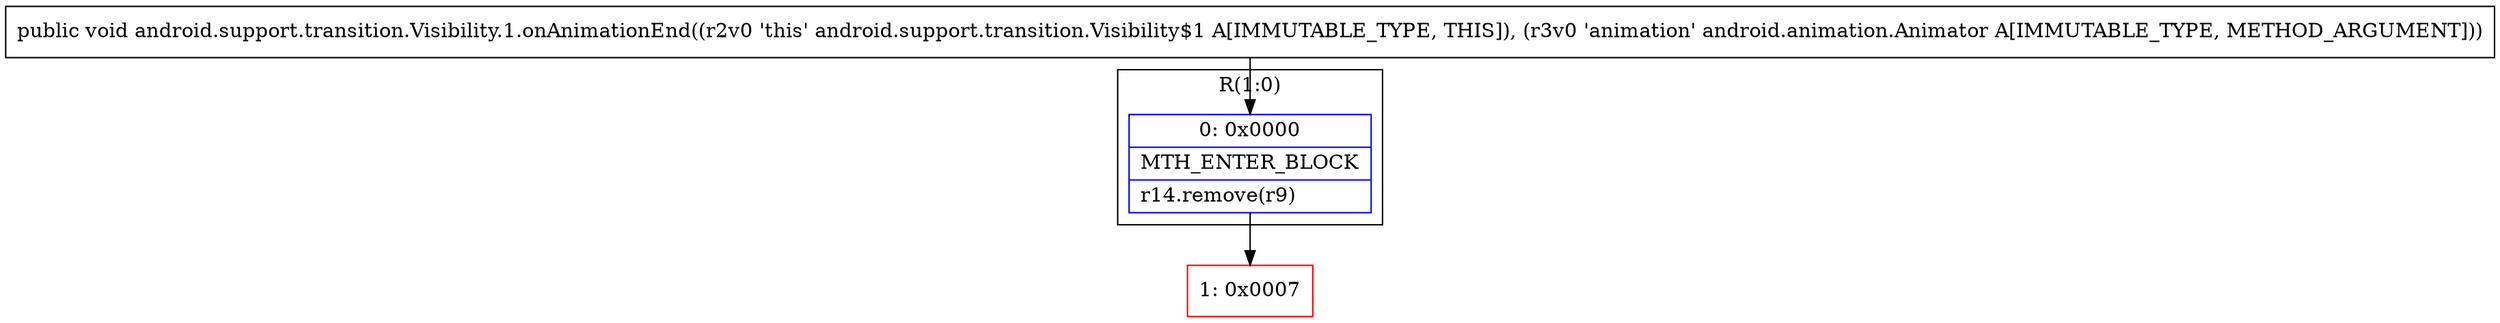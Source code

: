 digraph "CFG forandroid.support.transition.Visibility.1.onAnimationEnd(Landroid\/animation\/Animator;)V" {
subgraph cluster_Region_1210748594 {
label = "R(1:0)";
node [shape=record,color=blue];
Node_0 [shape=record,label="{0\:\ 0x0000|MTH_ENTER_BLOCK\l|r14.remove(r9)\l}"];
}
Node_1 [shape=record,color=red,label="{1\:\ 0x0007}"];
MethodNode[shape=record,label="{public void android.support.transition.Visibility.1.onAnimationEnd((r2v0 'this' android.support.transition.Visibility$1 A[IMMUTABLE_TYPE, THIS]), (r3v0 'animation' android.animation.Animator A[IMMUTABLE_TYPE, METHOD_ARGUMENT])) }"];
MethodNode -> Node_0;
Node_0 -> Node_1;
}

